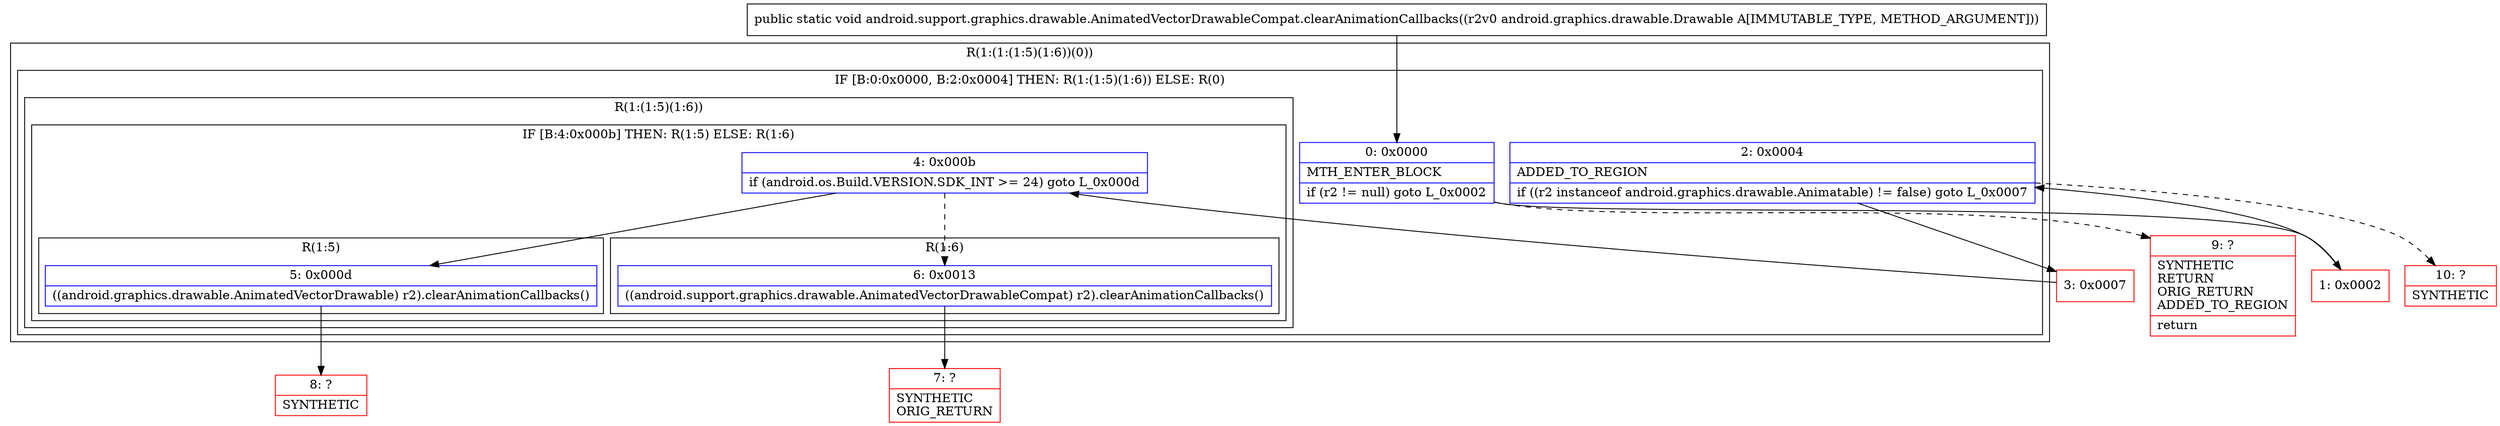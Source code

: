 digraph "CFG forandroid.support.graphics.drawable.AnimatedVectorDrawableCompat.clearAnimationCallbacks(Landroid\/graphics\/drawable\/Drawable;)V" {
subgraph cluster_Region_408582919 {
label = "R(1:(1:(1:5)(1:6))(0))";
node [shape=record,color=blue];
subgraph cluster_IfRegion_551841892 {
label = "IF [B:0:0x0000, B:2:0x0004] THEN: R(1:(1:5)(1:6)) ELSE: R(0)";
node [shape=record,color=blue];
Node_0 [shape=record,label="{0\:\ 0x0000|MTH_ENTER_BLOCK\l|if (r2 != null) goto L_0x0002\l}"];
Node_2 [shape=record,label="{2\:\ 0x0004|ADDED_TO_REGION\l|if ((r2 instanceof android.graphics.drawable.Animatable) != false) goto L_0x0007\l}"];
subgraph cluster_Region_173605612 {
label = "R(1:(1:5)(1:6))";
node [shape=record,color=blue];
subgraph cluster_IfRegion_1817107314 {
label = "IF [B:4:0x000b] THEN: R(1:5) ELSE: R(1:6)";
node [shape=record,color=blue];
Node_4 [shape=record,label="{4\:\ 0x000b|if (android.os.Build.VERSION.SDK_INT \>= 24) goto L_0x000d\l}"];
subgraph cluster_Region_663160767 {
label = "R(1:5)";
node [shape=record,color=blue];
Node_5 [shape=record,label="{5\:\ 0x000d|((android.graphics.drawable.AnimatedVectorDrawable) r2).clearAnimationCallbacks()\l}"];
}
subgraph cluster_Region_610477179 {
label = "R(1:6)";
node [shape=record,color=blue];
Node_6 [shape=record,label="{6\:\ 0x0013|((android.support.graphics.drawable.AnimatedVectorDrawableCompat) r2).clearAnimationCallbacks()\l}"];
}
}
}
subgraph cluster_Region_1726942329 {
label = "R(0)";
node [shape=record,color=blue];
}
}
}
Node_1 [shape=record,color=red,label="{1\:\ 0x0002}"];
Node_3 [shape=record,color=red,label="{3\:\ 0x0007}"];
Node_7 [shape=record,color=red,label="{7\:\ ?|SYNTHETIC\lORIG_RETURN\l}"];
Node_8 [shape=record,color=red,label="{8\:\ ?|SYNTHETIC\l}"];
Node_9 [shape=record,color=red,label="{9\:\ ?|SYNTHETIC\lRETURN\lORIG_RETURN\lADDED_TO_REGION\l|return\l}"];
Node_10 [shape=record,color=red,label="{10\:\ ?|SYNTHETIC\l}"];
MethodNode[shape=record,label="{public static void android.support.graphics.drawable.AnimatedVectorDrawableCompat.clearAnimationCallbacks((r2v0 android.graphics.drawable.Drawable A[IMMUTABLE_TYPE, METHOD_ARGUMENT])) }"];
MethodNode -> Node_0;
Node_0 -> Node_1;
Node_0 -> Node_9[style=dashed];
Node_2 -> Node_3;
Node_2 -> Node_10[style=dashed];
Node_4 -> Node_5;
Node_4 -> Node_6[style=dashed];
Node_5 -> Node_8;
Node_6 -> Node_7;
Node_1 -> Node_2;
Node_3 -> Node_4;
}

